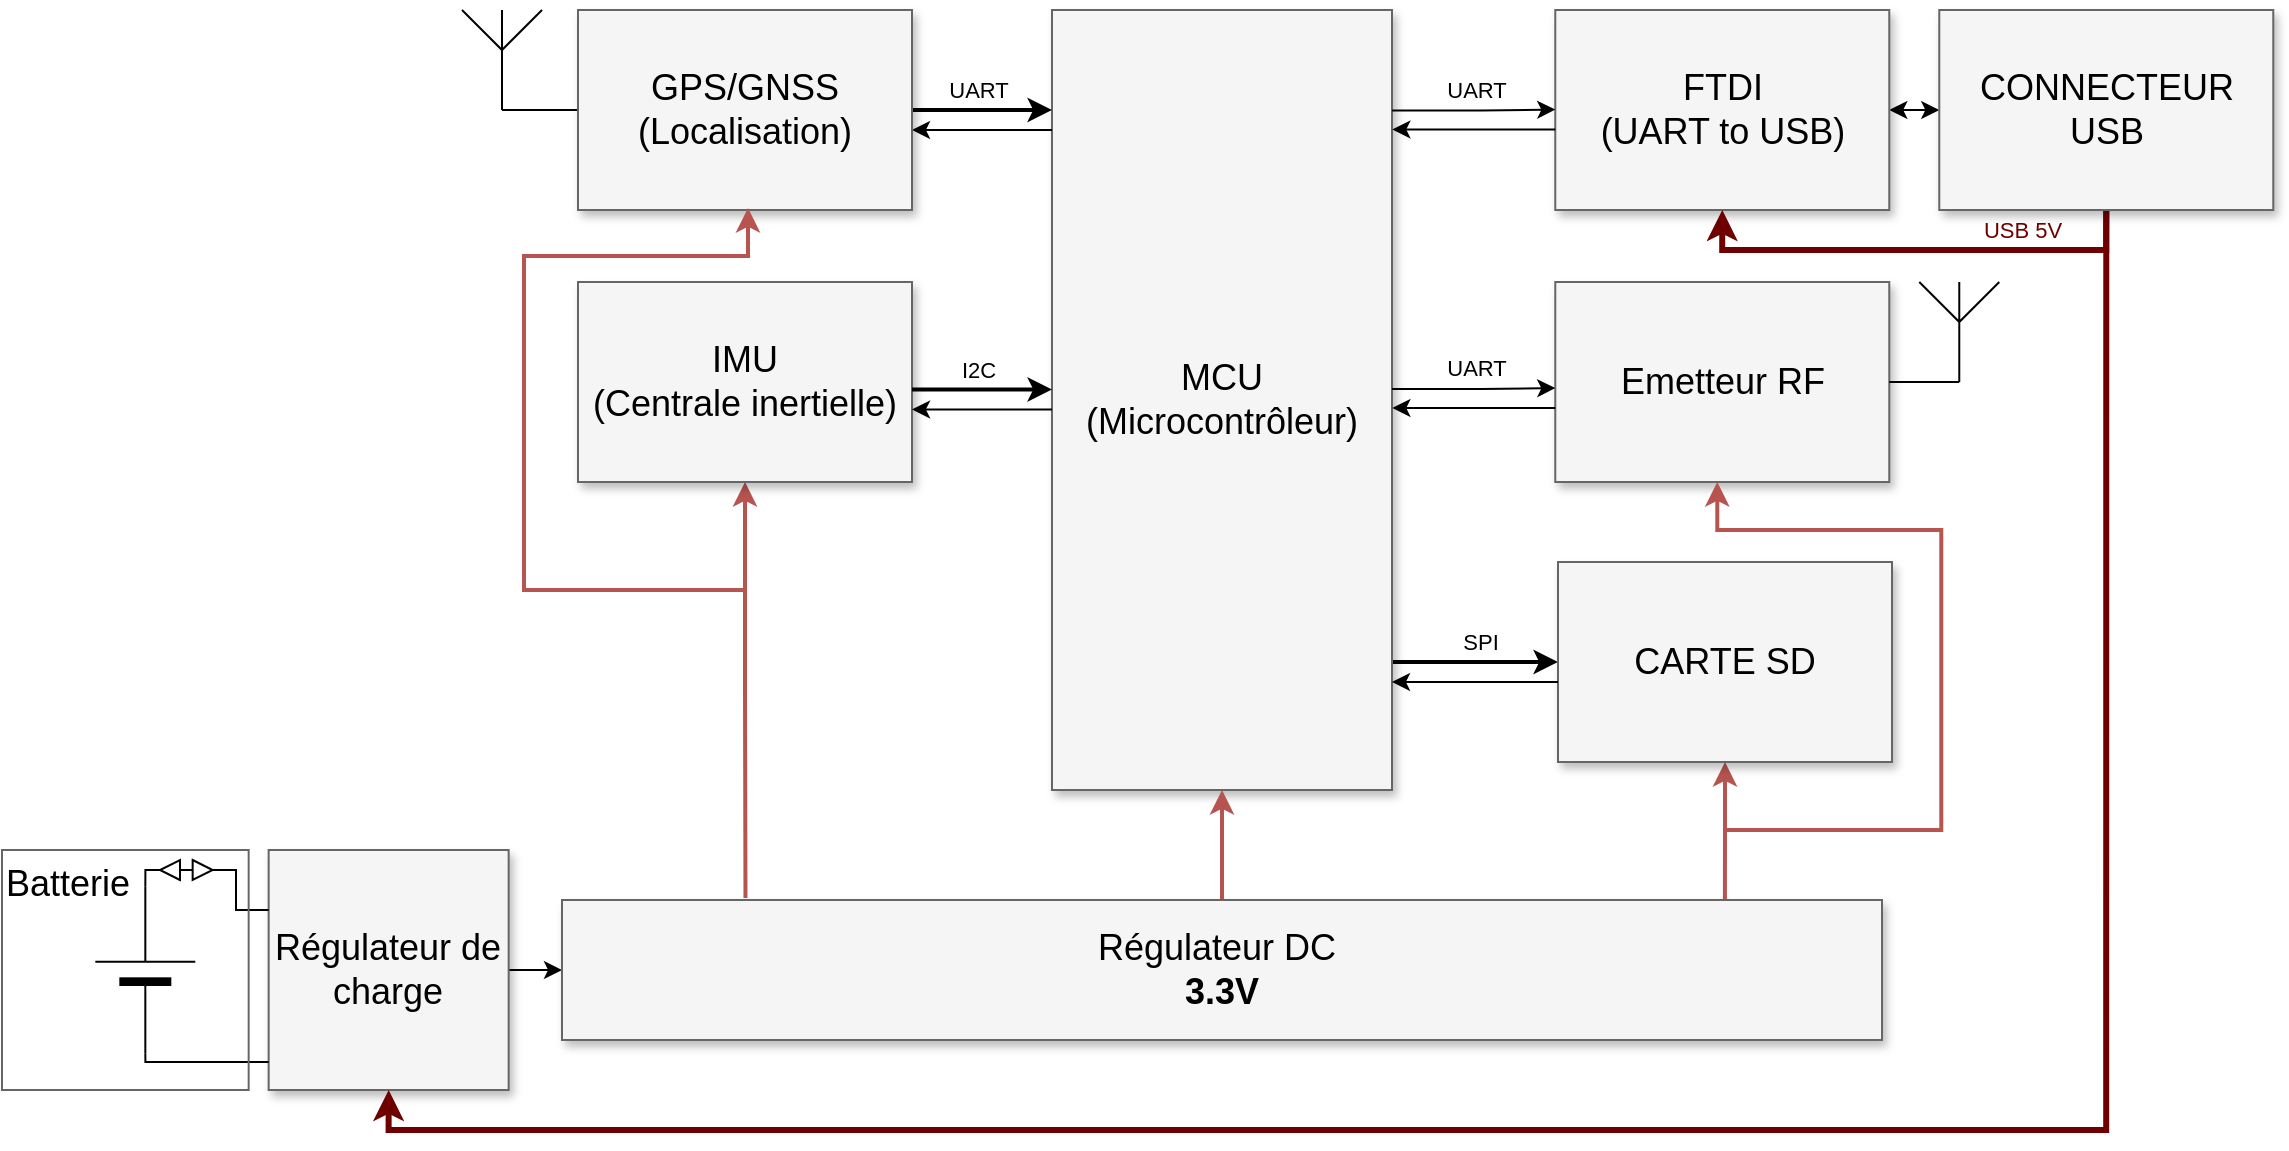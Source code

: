 <mxfile version="21.6.1" type="device">
  <diagram name="Page-1" id="90a13364-a465-7bf4-72fc-28e22215d7a0">
    <mxGraphModel dx="1434" dy="836" grid="1" gridSize="10" guides="1" tooltips="1" connect="1" arrows="1" fold="1" page="1" pageScale="1.5" pageWidth="1169" pageHeight="826" background="none" math="0" shadow="0">
      <root>
        <mxCell id="0" style=";html=1;" />
        <mxCell id="1" style=";html=1;" parent="0" />
        <mxCell id="3a17f1ce550125da-13" style="edgeStyle=elbowEdgeStyle;rounded=0;html=1;startArrow=none;startFill=0;jettySize=auto;orthogonalLoop=1;fontSize=18;elbow=vertical;strokeWidth=2;entryX=0;entryY=0.5;entryDx=0;entryDy=0;" parent="1" source="3a17f1ce550125da-2" target="XYJKtmcQuEoalei3D0jX-16" edge="1">
          <mxGeometry relative="1" as="geometry">
            <mxPoint x="1055" y="484.667" as="targetPoint" />
          </mxGeometry>
        </mxCell>
        <mxCell id="XYJKtmcQuEoalei3D0jX-18" value="SPI" style="edgeLabel;html=1;align=center;verticalAlign=middle;resizable=0;points=[];" parent="3a17f1ce550125da-13" vertex="1" connectable="0">
          <mxGeometry x="0.501" y="2" relative="1" as="geometry">
            <mxPoint x="-19" y="-8" as="offset" />
          </mxGeometry>
        </mxCell>
        <mxCell id="3a17f1ce550125da-2" value="MCU&lt;br&gt;(Microcontrôleur)" style="whiteSpace=wrap;html=1;shadow=1;fontSize=18;fillColor=#f5f5f5;strokeColor=#666666;" parent="1" vertex="1">
          <mxGeometry x="805" y="350" width="170" height="390" as="geometry" />
        </mxCell>
        <mxCell id="3a17f1ce550125da-20" style="edgeStyle=elbowEdgeStyle;rounded=0;html=1;startArrow=none;startFill=0;jettySize=auto;orthogonalLoop=1;fontSize=18;elbow=horizontal;strokeWidth=2;" parent="1" source="3a17f1ce550125da-8" target="3a17f1ce550125da-2" edge="1">
          <mxGeometry relative="1" as="geometry">
            <Array as="points">
              <mxPoint x="790" y="400" />
              <mxPoint x="768" y="536" />
              <mxPoint x="788" y="516" />
              <mxPoint x="775" y="520" />
            </Array>
          </mxGeometry>
        </mxCell>
        <mxCell id="XYJKtmcQuEoalei3D0jX-1" value="UART" style="edgeLabel;html=1;align=center;verticalAlign=middle;resizable=0;points=[];" parent="3a17f1ce550125da-20" vertex="1" connectable="0">
          <mxGeometry x="0.486" y="1" relative="1" as="geometry">
            <mxPoint x="-19" y="-9" as="offset" />
          </mxGeometry>
        </mxCell>
        <mxCell id="XYJKtmcQuEoalei3D0jX-9" value="" style="edgeStyle=orthogonalEdgeStyle;rounded=0;orthogonalLoop=1;jettySize=auto;html=1;startArrow=classic;startFill=1;endArrow=none;endFill=0;" parent="1" edge="1">
          <mxGeometry relative="1" as="geometry">
            <mxPoint x="735" y="410" as="sourcePoint" />
            <mxPoint x="805" y="410" as="targetPoint" />
            <Array as="points">
              <mxPoint x="788" y="410" />
              <mxPoint x="788" y="410" />
            </Array>
          </mxGeometry>
        </mxCell>
        <mxCell id="xFz7LN6-6s0P9DryTUI6-2" style="edgeStyle=orthogonalEdgeStyle;rounded=0;orthogonalLoop=1;jettySize=auto;html=1;exitX=0;exitY=0.5;exitDx=0;exitDy=0;entryX=0.5;entryY=1;entryDx=0;entryDy=0;entryPerimeter=0;endArrow=none;endFill=0;" edge="1" parent="1" source="3a17f1ce550125da-8" target="xFz7LN6-6s0P9DryTUI6-1">
          <mxGeometry relative="1" as="geometry" />
        </mxCell>
        <mxCell id="3a17f1ce550125da-8" value="GPS/GNSS&lt;br&gt;(Localisation)" style="whiteSpace=wrap;html=1;shadow=1;fontSize=18;fillColor=#f5f5f5;strokeColor=#666666;" parent="1" vertex="1">
          <mxGeometry x="568" y="350" width="167" height="100" as="geometry" />
        </mxCell>
        <mxCell id="XYJKtmcQuEoalei3D0jX-30" style="edgeStyle=orthogonalEdgeStyle;rounded=0;orthogonalLoop=1;jettySize=auto;html=1;exitX=0.5;exitY=1;exitDx=0;exitDy=0;entryX=0.139;entryY=-0.014;entryDx=0;entryDy=0;entryPerimeter=0;fillColor=#f8cecc;strokeColor=#b85450;startArrow=classic;startFill=1;endArrow=none;endFill=0;strokeWidth=2;" parent="1" source="3a17f1ce550125da-9" target="XYJKtmcQuEoalei3D0jX-27" edge="1">
          <mxGeometry relative="1" as="geometry" />
        </mxCell>
        <mxCell id="3a17f1ce550125da-9" value="IMU&lt;br&gt;(Centrale inertielle)" style="whiteSpace=wrap;html=1;shadow=1;fontSize=18;fillColor=#f5f5f5;strokeColor=#666666;" parent="1" vertex="1">
          <mxGeometry x="568" y="486" width="167" height="100" as="geometry" />
        </mxCell>
        <mxCell id="XYJKtmcQuEoalei3D0jX-28" style="edgeStyle=orthogonalEdgeStyle;rounded=0;orthogonalLoop=1;jettySize=auto;html=1;entryX=0;entryY=0.5;entryDx=0;entryDy=0;" parent="1" source="3a17f1ce550125da-11" target="XYJKtmcQuEoalei3D0jX-27" edge="1">
          <mxGeometry relative="1" as="geometry" />
        </mxCell>
        <mxCell id="3a17f1ce550125da-11" value="Régulateur de charge" style="whiteSpace=wrap;html=1;shadow=1;fontSize=18;fillColor=#f5f5f5;strokeColor=#666666;" parent="1" vertex="1">
          <mxGeometry x="413.33" y="770" width="120" height="120" as="geometry" />
        </mxCell>
        <mxCell id="XYJKtmcQuEoalei3D0jX-35" style="edgeStyle=orthogonalEdgeStyle;rounded=0;orthogonalLoop=1;jettySize=auto;html=1;exitX=0.5;exitY=1;exitDx=0;exitDy=0;entryX=0.881;entryY=0.02;entryDx=0;entryDy=0;entryPerimeter=0;fillColor=#f8cecc;strokeColor=#b85450;startArrow=classic;startFill=1;endArrow=none;endFill=0;strokeWidth=2;" parent="1" target="XYJKtmcQuEoalei3D0jX-27" edge="1">
          <mxGeometry relative="1" as="geometry">
            <mxPoint x="1141.5" y="726" as="sourcePoint" />
            <Array as="points">
              <mxPoint x="1142" y="760" />
              <mxPoint x="1142" y="760" />
            </Array>
          </mxGeometry>
        </mxCell>
        <mxCell id="XYJKtmcQuEoalei3D0jX-16" value="CARTE SD" style="whiteSpace=wrap;html=1;shadow=1;fontSize=18;fillColor=#f5f5f5;strokeColor=#666666;" parent="1" vertex="1">
          <mxGeometry x="1058" y="626" width="167" height="100" as="geometry" />
        </mxCell>
        <mxCell id="XYJKtmcQuEoalei3D0jX-17" value="" style="edgeStyle=orthogonalEdgeStyle;rounded=0;orthogonalLoop=1;jettySize=auto;html=1;startArrow=classic;startFill=1;endArrow=none;endFill=0;" parent="1" edge="1">
          <mxGeometry relative="1" as="geometry">
            <mxPoint x="975" y="686" as="sourcePoint" />
            <mxPoint x="1058" y="686" as="targetPoint" />
            <Array as="points">
              <mxPoint x="1058" y="686" />
            </Array>
          </mxGeometry>
        </mxCell>
        <mxCell id="XYJKtmcQuEoalei3D0jX-24" style="edgeStyle=orthogonalEdgeStyle;rounded=0;orthogonalLoop=1;jettySize=auto;html=1;exitX=0;exitY=0.5;exitDx=0;exitDy=0;exitPerimeter=0;endArrow=none;endFill=0;" parent="1" source="XYJKtmcQuEoalei3D0jX-21" edge="1">
          <mxGeometry relative="1" as="geometry">
            <mxPoint x="413.33" y="876" as="targetPoint" />
            <Array as="points">
              <mxPoint x="361.33" y="876" />
              <mxPoint x="413.33" y="876" />
            </Array>
          </mxGeometry>
        </mxCell>
        <mxCell id="XYJKtmcQuEoalei3D0jX-38" style="edgeStyle=orthogonalEdgeStyle;rounded=0;orthogonalLoop=1;jettySize=auto;html=1;exitX=1;exitY=0.5;exitDx=0;exitDy=0;exitPerimeter=0;entryX=0;entryY=0.25;entryDx=0;entryDy=0;endArrow=none;endFill=0;" parent="1" source="XYJKtmcQuEoalei3D0jX-21" target="3a17f1ce550125da-11" edge="1">
          <mxGeometry relative="1" as="geometry">
            <mxPoint x="390" y="788.293" as="targetPoint" />
            <Array as="points">
              <mxPoint x="352" y="780" />
              <mxPoint x="397" y="780" />
              <mxPoint x="397" y="800" />
            </Array>
          </mxGeometry>
        </mxCell>
        <mxCell id="XYJKtmcQuEoalei3D0jX-21" value="" style="verticalLabelPosition=bottom;shadow=0;dashed=0;align=center;fillColor=strokeColor;html=1;verticalAlign=top;strokeWidth=1;shape=mxgraph.electrical.miscellaneous.monocell_battery;rotation=-90;" parent="1" vertex="1">
          <mxGeometry x="310" y="805" width="83.33" height="50" as="geometry" />
        </mxCell>
        <mxCell id="XYJKtmcQuEoalei3D0jX-25" value="" style="triangle;whiteSpace=wrap;html=1;" parent="1" vertex="1">
          <mxGeometry x="375.33" y="775" width="10" height="10" as="geometry" />
        </mxCell>
        <mxCell id="XYJKtmcQuEoalei3D0jX-26" value="" style="triangle;whiteSpace=wrap;html=1;rotation=-180;" parent="1" vertex="1">
          <mxGeometry x="359.0" y="775" width="10" height="10" as="geometry" />
        </mxCell>
        <mxCell id="XYJKtmcQuEoalei3D0jX-29" value="" style="edgeStyle=orthogonalEdgeStyle;rounded=0;orthogonalLoop=1;jettySize=auto;html=1;fillColor=#f8cecc;strokeColor=#b85450;strokeWidth=2;" parent="1" source="XYJKtmcQuEoalei3D0jX-27" target="3a17f1ce550125da-2" edge="1">
          <mxGeometry relative="1" as="geometry" />
        </mxCell>
        <mxCell id="XYJKtmcQuEoalei3D0jX-27" value="Régulateur DC&amp;nbsp;&lt;br&gt;&lt;b&gt;3.3V&lt;/b&gt;" style="whiteSpace=wrap;html=1;shadow=1;fontSize=18;fillColor=#f5f5f5;strokeColor=#666666;" parent="1" vertex="1">
          <mxGeometry x="560" y="795" width="660" height="70" as="geometry" />
        </mxCell>
        <mxCell id="XYJKtmcQuEoalei3D0jX-37" value="Batterie" style="whiteSpace=wrap;html=1;shadow=0;fontSize=18;fillColor=none;strokeColor=#666666;align=left;horizontal=1;verticalAlign=top;" parent="1" vertex="1">
          <mxGeometry x="280" y="770" width="123.33" height="120" as="geometry" />
        </mxCell>
        <mxCell id="XYJKtmcQuEoalei3D0jX-51" value="" style="endArrow=classic;html=1;rounded=0;fillColor=#f8cecc;strokeColor=#b85450;strokeWidth=2;" parent="1" edge="1">
          <mxGeometry width="50" height="50" relative="1" as="geometry">
            <mxPoint x="651" y="640" as="sourcePoint" />
            <mxPoint x="653" y="449" as="targetPoint" />
            <Array as="points">
              <mxPoint x="541" y="640" />
              <mxPoint x="541" y="623" />
              <mxPoint x="541" y="553" />
              <mxPoint x="541" y="473" />
              <mxPoint x="653" y="473" />
            </Array>
          </mxGeometry>
        </mxCell>
        <mxCell id="XYJKtmcQuEoalei3D0jX-63" style="edgeStyle=orthogonalEdgeStyle;rounded=0;orthogonalLoop=1;jettySize=auto;html=1;exitX=0.5;exitY=1;exitDx=0;exitDy=0;entryX=0.5;entryY=1;entryDx=0;entryDy=0;fillColor=#f8cecc;strokeColor=#b85450;strokeWidth=2;" parent="1" source="XYJKtmcQuEoalei3D0jX-53" edge="1">
          <mxGeometry relative="1" as="geometry">
            <Array as="points">
              <mxPoint x="1334" y="610" />
              <mxPoint x="1142" y="610" />
            </Array>
            <mxPoint x="1141.5" y="586" as="targetPoint" />
          </mxGeometry>
        </mxCell>
        <mxCell id="XYJKtmcQuEoalei3D0jX-64" value="USB 5V" style="edgeLabel;html=1;align=center;verticalAlign=middle;resizable=0;points=[];fontColor=#b85450;labelBackgroundColor=none;" parent="XYJKtmcQuEoalei3D0jX-63" vertex="1" connectable="0">
          <mxGeometry x="-0.085" y="1" relative="1" as="geometry">
            <mxPoint x="52" y="-11" as="offset" />
          </mxGeometry>
        </mxCell>
        <mxCell id="poN9vU4fB8ckyltbJReI-1" style="edgeStyle=orthogonalEdgeStyle;rounded=0;orthogonalLoop=1;jettySize=auto;html=1;exitX=0.5;exitY=1;exitDx=0;exitDy=0;entryX=0.5;entryY=1;entryDx=0;entryDy=0;fillColor=#a20025;strokeColor=#6F0000;strokeWidth=3;" parent="1" source="xFz7LN6-6s0P9DryTUI6-15" target="3a17f1ce550125da-11" edge="1">
          <mxGeometry relative="1" as="geometry">
            <mxPoint x="1333.5" y="586" as="sourcePoint" />
            <Array as="points">
              <mxPoint x="1332" y="910" />
              <mxPoint x="473" y="910" />
            </Array>
          </mxGeometry>
        </mxCell>
        <mxCell id="xFz7LN6-6s0P9DryTUI6-1" value="" style="verticalLabelPosition=bottom;shadow=0;dashed=0;align=center;html=1;verticalAlign=top;shape=mxgraph.electrical.radio.aerial_-_antenna_1;" vertex="1" parent="1">
          <mxGeometry x="510" y="350" width="40" height="50" as="geometry" />
        </mxCell>
        <mxCell id="xFz7LN6-6s0P9DryTUI6-9" style="edgeStyle=elbowEdgeStyle;rounded=0;html=1;startArrow=none;startFill=0;jettySize=auto;orthogonalLoop=1;fontSize=18;elbow=horizontal;strokeWidth=2;" edge="1" parent="1">
          <mxGeometry relative="1" as="geometry">
            <Array as="points">
              <mxPoint x="790" y="539.71" />
              <mxPoint x="768" y="675.71" />
              <mxPoint x="788" y="655.71" />
              <mxPoint x="775" y="659.71" />
            </Array>
            <mxPoint x="735" y="539.71" as="sourcePoint" />
            <mxPoint x="805" y="539.71" as="targetPoint" />
          </mxGeometry>
        </mxCell>
        <mxCell id="xFz7LN6-6s0P9DryTUI6-10" value="I2C" style="edgeLabel;html=1;align=center;verticalAlign=middle;resizable=0;points=[];" vertex="1" connectable="0" parent="xFz7LN6-6s0P9DryTUI6-9">
          <mxGeometry x="0.486" y="1" relative="1" as="geometry">
            <mxPoint x="-19" y="-9" as="offset" />
          </mxGeometry>
        </mxCell>
        <mxCell id="xFz7LN6-6s0P9DryTUI6-11" value="" style="edgeStyle=orthogonalEdgeStyle;rounded=0;orthogonalLoop=1;jettySize=auto;html=1;startArrow=classic;startFill=1;endArrow=none;endFill=0;" edge="1" parent="1">
          <mxGeometry relative="1" as="geometry">
            <mxPoint x="735" y="549.71" as="sourcePoint" />
            <mxPoint x="805" y="549.71" as="targetPoint" />
            <Array as="points">
              <mxPoint x="788" y="549.71" />
              <mxPoint x="788" y="549.71" />
            </Array>
          </mxGeometry>
        </mxCell>
        <mxCell id="xFz7LN6-6s0P9DryTUI6-13" value="" style="edgeStyle=orthogonalEdgeStyle;rounded=0;orthogonalLoop=1;jettySize=auto;html=1;startArrow=classic;startFill=1;" edge="1" parent="1" source="xFz7LN6-6s0P9DryTUI6-14" target="xFz7LN6-6s0P9DryTUI6-15">
          <mxGeometry relative="1" as="geometry" />
        </mxCell>
        <mxCell id="xFz7LN6-6s0P9DryTUI6-14" value="FTDI&lt;br&gt;(UART to USB)" style="whiteSpace=wrap;html=1;shadow=1;fontSize=18;fillColor=#f5f5f5;strokeColor=#666666;" vertex="1" parent="1">
          <mxGeometry x="1056.64" y="350" width="167" height="100" as="geometry" />
        </mxCell>
        <mxCell id="xFz7LN6-6s0P9DryTUI6-25" style="edgeStyle=orthogonalEdgeStyle;rounded=0;orthogonalLoop=1;jettySize=auto;html=1;exitX=0.5;exitY=1;exitDx=0;exitDy=0;entryX=0.5;entryY=1;entryDx=0;entryDy=0;fillColor=#a20025;strokeColor=#6F0000;strokeWidth=3;" edge="1" parent="1" source="xFz7LN6-6s0P9DryTUI6-15" target="xFz7LN6-6s0P9DryTUI6-14">
          <mxGeometry relative="1" as="geometry" />
        </mxCell>
        <mxCell id="xFz7LN6-6s0P9DryTUI6-26" value="USB 5V" style="edgeLabel;html=1;align=center;verticalAlign=middle;resizable=0;points=[];fontColor=#6f0000;" vertex="1" connectable="0" parent="xFz7LN6-6s0P9DryTUI6-25">
          <mxGeometry x="-0.402" y="-3" relative="1" as="geometry">
            <mxPoint x="7" y="-7" as="offset" />
          </mxGeometry>
        </mxCell>
        <mxCell id="xFz7LN6-6s0P9DryTUI6-15" value="CONNECTEUR USB" style="whiteSpace=wrap;html=1;shadow=1;fontSize=18;fillColor=#f5f5f5;strokeColor=#666666;" vertex="1" parent="1">
          <mxGeometry x="1248.64" y="350" width="167" height="100" as="geometry" />
        </mxCell>
        <mxCell id="xFz7LN6-6s0P9DryTUI6-16" style="edgeStyle=elbowEdgeStyle;rounded=0;html=1;startArrow=none;startFill=0;jettySize=auto;orthogonalLoop=1;fontSize=18;elbow=horizontal;strokeWidth=1;exitX=1.008;exitY=0.216;exitDx=0;exitDy=0;exitPerimeter=0;" edge="1" parent="1">
          <mxGeometry relative="1" as="geometry">
            <Array as="points">
              <mxPoint x="1019.64" y="399.75" />
              <mxPoint x="1039.64" y="379.75" />
              <mxPoint x="1026.64" y="383.75" />
            </Array>
            <mxPoint x="975.0" y="400.23" as="sourcePoint" />
            <mxPoint x="1056.64" y="399.75" as="targetPoint" />
          </mxGeometry>
        </mxCell>
        <mxCell id="xFz7LN6-6s0P9DryTUI6-17" value="UART" style="edgeLabel;html=1;align=center;verticalAlign=middle;resizable=0;points=[];" vertex="1" connectable="0" parent="xFz7LN6-6s0P9DryTUI6-16">
          <mxGeometry x="0.486" y="1" relative="1" as="geometry">
            <mxPoint x="-19" y="-9" as="offset" />
          </mxGeometry>
        </mxCell>
        <mxCell id="xFz7LN6-6s0P9DryTUI6-18" value="" style="edgeStyle=orthogonalEdgeStyle;rounded=0;orthogonalLoop=1;jettySize=auto;html=1;startArrow=classic;startFill=1;endArrow=none;endFill=0;exitX=1.009;exitY=0.25;exitDx=0;exitDy=0;exitPerimeter=0;" edge="1" parent="1">
          <mxGeometry relative="1" as="geometry">
            <mxPoint x="975.17" y="409.75" as="sourcePoint" />
            <mxPoint x="1056.64" y="409.75" as="targetPoint" />
            <Array as="points" />
          </mxGeometry>
        </mxCell>
        <mxCell id="xFz7LN6-6s0P9DryTUI6-19" value="Emetteur RF" style="whiteSpace=wrap;html=1;shadow=1;fontSize=18;fillColor=#f5f5f5;strokeColor=#666666;" vertex="1" parent="1">
          <mxGeometry x="1056.64" y="486" width="167" height="100" as="geometry" />
        </mxCell>
        <mxCell id="xFz7LN6-6s0P9DryTUI6-20" style="edgeStyle=elbowEdgeStyle;rounded=0;html=1;startArrow=none;startFill=0;jettySize=auto;orthogonalLoop=1;fontSize=18;elbow=horizontal;strokeWidth=1;exitX=1.008;exitY=0.216;exitDx=0;exitDy=0;exitPerimeter=0;" edge="1" parent="1">
          <mxGeometry relative="1" as="geometry">
            <Array as="points">
              <mxPoint x="1019.64" y="539" />
              <mxPoint x="1039.64" y="519" />
              <mxPoint x="1026.64" y="523" />
            </Array>
            <mxPoint x="975.0" y="539.48" as="sourcePoint" />
            <mxPoint x="1056.64" y="539" as="targetPoint" />
          </mxGeometry>
        </mxCell>
        <mxCell id="xFz7LN6-6s0P9DryTUI6-21" value="UART" style="edgeLabel;html=1;align=center;verticalAlign=middle;resizable=0;points=[];" vertex="1" connectable="0" parent="xFz7LN6-6s0P9DryTUI6-20">
          <mxGeometry x="0.486" y="1" relative="1" as="geometry">
            <mxPoint x="-19" y="-9" as="offset" />
          </mxGeometry>
        </mxCell>
        <mxCell id="xFz7LN6-6s0P9DryTUI6-22" value="" style="edgeStyle=orthogonalEdgeStyle;rounded=0;orthogonalLoop=1;jettySize=auto;html=1;startArrow=classic;startFill=1;endArrow=none;endFill=0;exitX=1.009;exitY=0.25;exitDx=0;exitDy=0;exitPerimeter=0;" edge="1" parent="1">
          <mxGeometry relative="1" as="geometry">
            <mxPoint x="975.17" y="549" as="sourcePoint" />
            <mxPoint x="1056.64" y="549" as="targetPoint" />
            <Array as="points" />
          </mxGeometry>
        </mxCell>
        <mxCell id="xFz7LN6-6s0P9DryTUI6-23" style="edgeStyle=orthogonalEdgeStyle;rounded=0;orthogonalLoop=1;jettySize=auto;html=1;exitX=0.5;exitY=1;exitDx=0;exitDy=0;exitPerimeter=0;entryX=1;entryY=0.5;entryDx=0;entryDy=0;endArrow=none;endFill=0;" edge="1" parent="1" source="xFz7LN6-6s0P9DryTUI6-24" target="xFz7LN6-6s0P9DryTUI6-19">
          <mxGeometry relative="1" as="geometry" />
        </mxCell>
        <mxCell id="xFz7LN6-6s0P9DryTUI6-24" value="" style="verticalLabelPosition=bottom;shadow=0;dashed=0;align=center;html=1;verticalAlign=top;shape=mxgraph.electrical.radio.aerial_-_antenna_1;" vertex="1" parent="1">
          <mxGeometry x="1238.64" y="486" width="40" height="50" as="geometry" />
        </mxCell>
        <mxCell id="xFz7LN6-6s0P9DryTUI6-27" value="" style="endArrow=classic;html=1;rounded=0;fillColor=#f8cecc;strokeColor=#b85450;strokeWidth=2;" edge="1" parent="1">
          <mxGeometry width="50" height="50" relative="1" as="geometry">
            <mxPoint x="1141" y="760" as="sourcePoint" />
            <mxPoint x="1137.64" y="586" as="targetPoint" />
            <Array as="points">
              <mxPoint x="1249.64" y="760" />
              <mxPoint x="1249.64" y="690" />
              <mxPoint x="1249.64" y="610" />
              <mxPoint x="1137.64" y="610" />
            </Array>
          </mxGeometry>
        </mxCell>
      </root>
    </mxGraphModel>
  </diagram>
</mxfile>
